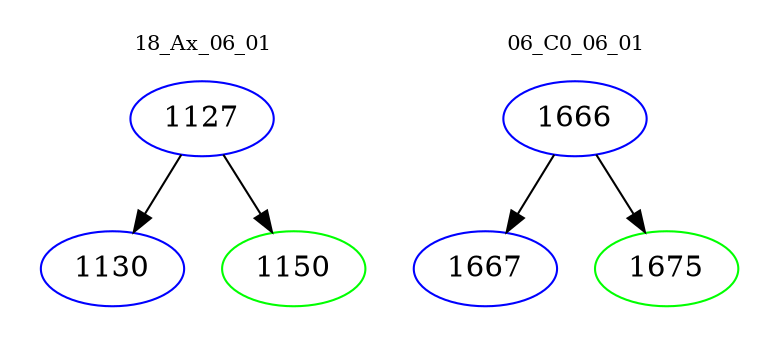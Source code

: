 digraph{
subgraph cluster_0 {
color = white
label = "18_Ax_06_01";
fontsize=10;
T0_1127 [label="1127", color="blue"]
T0_1127 -> T0_1130 [color="black"]
T0_1130 [label="1130", color="blue"]
T0_1127 -> T0_1150 [color="black"]
T0_1150 [label="1150", color="green"]
}
subgraph cluster_1 {
color = white
label = "06_C0_06_01";
fontsize=10;
T1_1666 [label="1666", color="blue"]
T1_1666 -> T1_1667 [color="black"]
T1_1667 [label="1667", color="blue"]
T1_1666 -> T1_1675 [color="black"]
T1_1675 [label="1675", color="green"]
}
}
